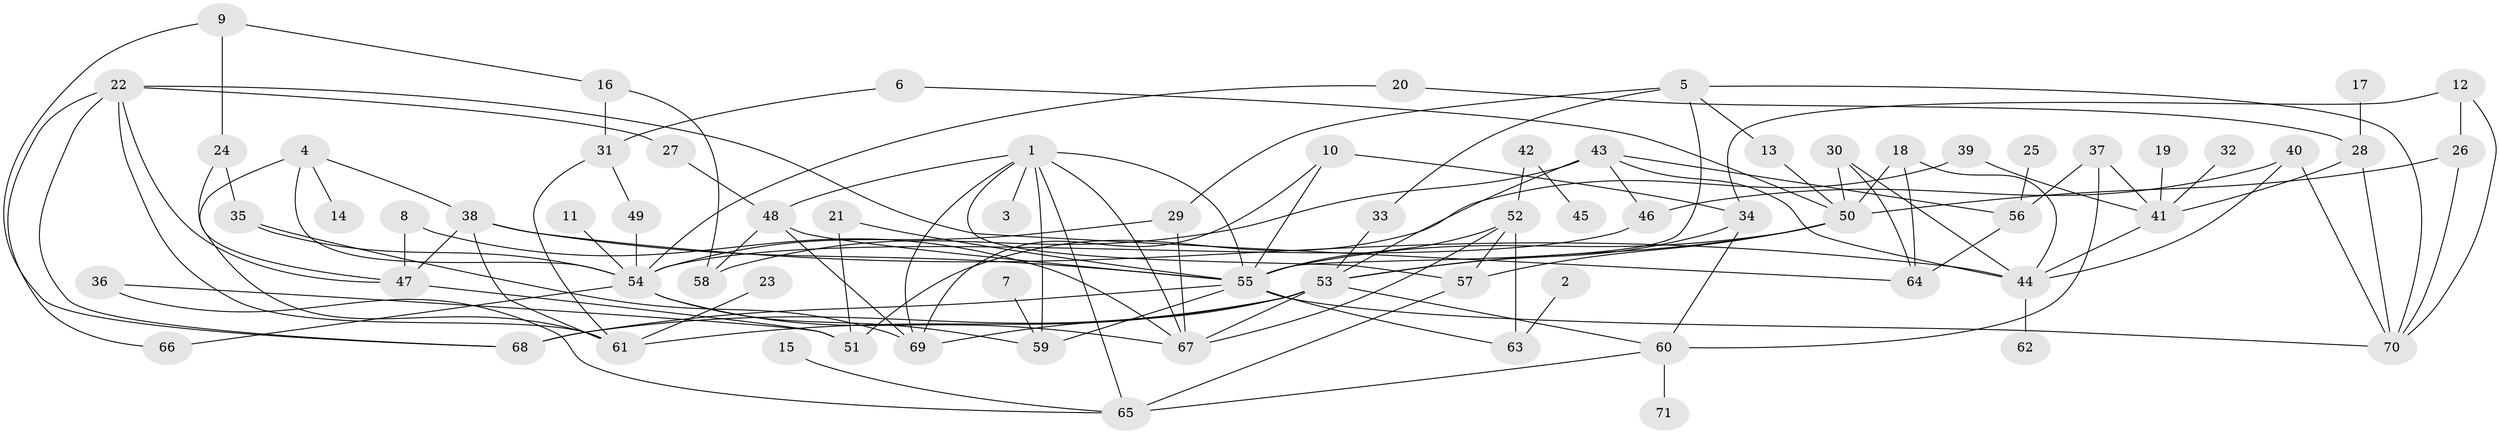 // original degree distribution, {6: 0.0425531914893617, 5: 0.07092198581560284, 10: 0.0070921985815602835, 4: 0.14184397163120568, 1: 0.2198581560283688, 7: 0.02127659574468085, 3: 0.24113475177304963, 2: 0.2553191489361702}
// Generated by graph-tools (version 1.1) at 2025/25/03/09/25 03:25:27]
// undirected, 71 vertices, 126 edges
graph export_dot {
graph [start="1"]
  node [color=gray90,style=filled];
  1;
  2;
  3;
  4;
  5;
  6;
  7;
  8;
  9;
  10;
  11;
  12;
  13;
  14;
  15;
  16;
  17;
  18;
  19;
  20;
  21;
  22;
  23;
  24;
  25;
  26;
  27;
  28;
  29;
  30;
  31;
  32;
  33;
  34;
  35;
  36;
  37;
  38;
  39;
  40;
  41;
  42;
  43;
  44;
  45;
  46;
  47;
  48;
  49;
  50;
  51;
  52;
  53;
  54;
  55;
  56;
  57;
  58;
  59;
  60;
  61;
  62;
  63;
  64;
  65;
  66;
  67;
  68;
  69;
  70;
  71;
  1 -- 3 [weight=1.0];
  1 -- 48 [weight=1.0];
  1 -- 55 [weight=1.0];
  1 -- 57 [weight=1.0];
  1 -- 59 [weight=1.0];
  1 -- 65 [weight=1.0];
  1 -- 67 [weight=1.0];
  1 -- 69 [weight=1.0];
  2 -- 63 [weight=1.0];
  4 -- 14 [weight=1.0];
  4 -- 38 [weight=1.0];
  4 -- 54 [weight=1.0];
  4 -- 61 [weight=1.0];
  5 -- 13 [weight=1.0];
  5 -- 29 [weight=1.0];
  5 -- 33 [weight=1.0];
  5 -- 55 [weight=1.0];
  5 -- 70 [weight=1.0];
  6 -- 31 [weight=1.0];
  6 -- 50 [weight=1.0];
  7 -- 59 [weight=1.0];
  8 -- 47 [weight=1.0];
  8 -- 67 [weight=1.0];
  9 -- 16 [weight=1.0];
  9 -- 24 [weight=1.0];
  9 -- 68 [weight=1.0];
  10 -- 34 [weight=1.0];
  10 -- 55 [weight=1.0];
  10 -- 69 [weight=1.0];
  11 -- 54 [weight=1.0];
  12 -- 26 [weight=1.0];
  12 -- 34 [weight=1.0];
  12 -- 70 [weight=1.0];
  13 -- 50 [weight=1.0];
  15 -- 65 [weight=1.0];
  16 -- 31 [weight=1.0];
  16 -- 58 [weight=1.0];
  17 -- 28 [weight=1.0];
  18 -- 44 [weight=1.0];
  18 -- 50 [weight=1.0];
  18 -- 64 [weight=1.0];
  19 -- 41 [weight=1.0];
  20 -- 28 [weight=1.0];
  20 -- 54 [weight=1.0];
  21 -- 51 [weight=1.0];
  21 -- 55 [weight=1.0];
  22 -- 27 [weight=1.0];
  22 -- 47 [weight=1.0];
  22 -- 61 [weight=1.0];
  22 -- 64 [weight=1.0];
  22 -- 66 [weight=1.0];
  22 -- 68 [weight=1.0];
  23 -- 61 [weight=1.0];
  24 -- 35 [weight=1.0];
  24 -- 47 [weight=1.0];
  25 -- 56 [weight=1.0];
  26 -- 50 [weight=1.0];
  26 -- 70 [weight=1.0];
  27 -- 48 [weight=1.0];
  28 -- 41 [weight=1.0];
  28 -- 70 [weight=1.0];
  29 -- 54 [weight=1.0];
  29 -- 67 [weight=1.0];
  30 -- 44 [weight=1.0];
  30 -- 50 [weight=1.0];
  30 -- 64 [weight=1.0];
  31 -- 49 [weight=1.0];
  31 -- 61 [weight=1.0];
  32 -- 41 [weight=1.0];
  33 -- 53 [weight=1.0];
  34 -- 53 [weight=1.0];
  34 -- 60 [weight=1.0];
  35 -- 54 [weight=1.0];
  35 -- 69 [weight=1.0];
  36 -- 51 [weight=1.0];
  36 -- 65 [weight=1.0];
  37 -- 41 [weight=1.0];
  37 -- 56 [weight=1.0];
  37 -- 60 [weight=1.0];
  38 -- 44 [weight=1.0];
  38 -- 47 [weight=1.0];
  38 -- 55 [weight=1.0];
  38 -- 61 [weight=1.0];
  39 -- 41 [weight=1.0];
  39 -- 51 [weight=2.0];
  40 -- 44 [weight=1.0];
  40 -- 46 [weight=1.0];
  40 -- 70 [weight=1.0];
  41 -- 44 [weight=1.0];
  42 -- 45 [weight=1.0];
  42 -- 52 [weight=1.0];
  43 -- 44 [weight=1.0];
  43 -- 46 [weight=1.0];
  43 -- 53 [weight=1.0];
  43 -- 56 [weight=1.0];
  43 -- 58 [weight=1.0];
  44 -- 62 [weight=1.0];
  46 -- 54 [weight=1.0];
  47 -- 51 [weight=1.0];
  48 -- 55 [weight=1.0];
  48 -- 58 [weight=1.0];
  48 -- 69 [weight=1.0];
  49 -- 54 [weight=1.0];
  50 -- 53 [weight=1.0];
  50 -- 55 [weight=1.0];
  50 -- 57 [weight=2.0];
  52 -- 55 [weight=1.0];
  52 -- 57 [weight=1.0];
  52 -- 63 [weight=1.0];
  52 -- 67 [weight=1.0];
  53 -- 60 [weight=1.0];
  53 -- 61 [weight=2.0];
  53 -- 67 [weight=1.0];
  53 -- 68 [weight=1.0];
  53 -- 69 [weight=1.0];
  54 -- 59 [weight=1.0];
  54 -- 66 [weight=1.0];
  54 -- 67 [weight=1.0];
  55 -- 59 [weight=1.0];
  55 -- 63 [weight=1.0];
  55 -- 68 [weight=2.0];
  55 -- 70 [weight=1.0];
  56 -- 64 [weight=1.0];
  57 -- 65 [weight=1.0];
  60 -- 65 [weight=1.0];
  60 -- 71 [weight=1.0];
}
